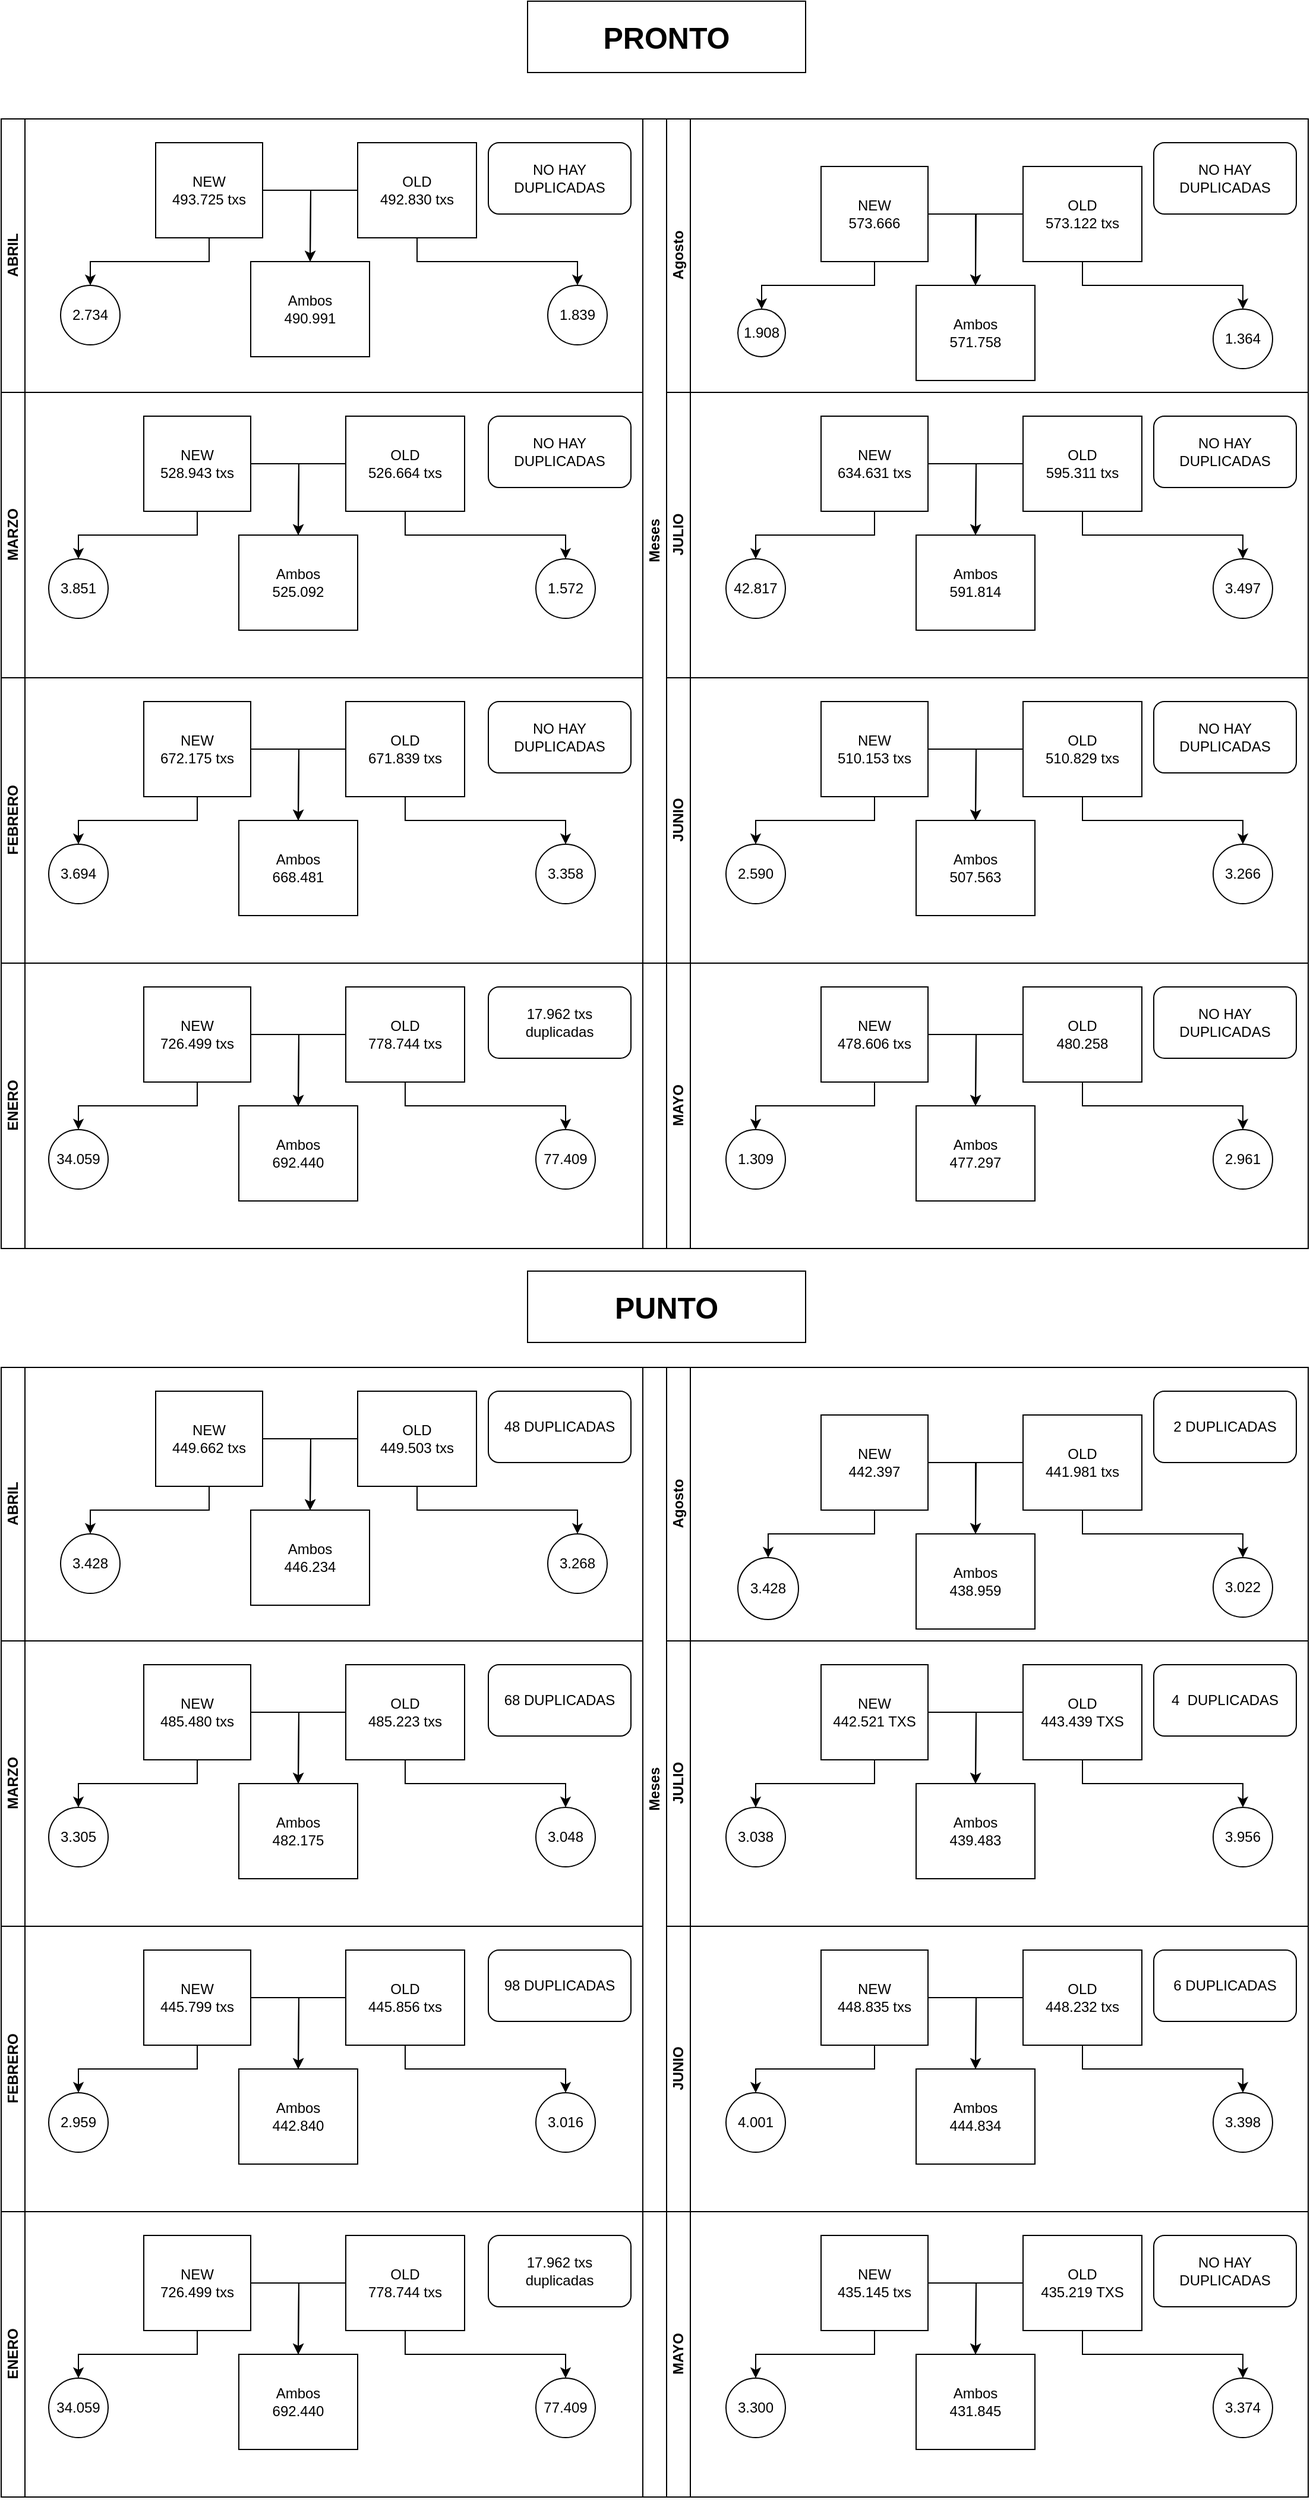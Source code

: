 <mxfile version="21.7.5" type="github">
  <diagram id="prtHgNgQTEPvFCAcTncT" name="Page-1">
    <mxGraphModel dx="1416" dy="818" grid="0" gridSize="10" guides="1" tooltips="1" connect="1" arrows="1" fold="1" page="0" pageScale="1" pageWidth="827" pageHeight="1169" background="#FFFFFF" math="0" shadow="0">
      <root>
        <mxCell id="0" />
        <mxCell id="1" parent="0" />
        <mxCell id="dNxyNK7c78bLwvsdeMH5-19" value="Meses" style="swimlane;html=1;childLayout=stackLayout;resizeParent=1;resizeParentMax=0;horizontal=0;startSize=20;horizontalStack=0;" parent="1" vertex="1">
          <mxGeometry x="120" y="130" width="560" height="710" as="geometry" />
        </mxCell>
        <mxCell id="dNxyNK7c78bLwvsdeMH5-20" value="Agosto" style="swimlane;html=1;startSize=20;horizontal=0;" parent="dNxyNK7c78bLwvsdeMH5-19" vertex="1">
          <mxGeometry x="20" width="540" height="230" as="geometry">
            <mxRectangle x="20" width="430" height="30" as="alternateBounds" />
          </mxGeometry>
        </mxCell>
        <mxCell id="dNxyNK7c78bLwvsdeMH5-23" value="1.908" style="ellipse;whiteSpace=wrap;html=1;" parent="dNxyNK7c78bLwvsdeMH5-20" vertex="1">
          <mxGeometry x="60" y="160" width="40" height="40" as="geometry" />
        </mxCell>
        <mxCell id="cmb3pofcOGrc_Z4E56Mk-3" style="edgeStyle=orthogonalEdgeStyle;rounded=0;orthogonalLoop=1;jettySize=auto;html=1;exitX=0.5;exitY=1;exitDx=0;exitDy=0;entryX=0.5;entryY=0;entryDx=0;entryDy=0;" parent="dNxyNK7c78bLwvsdeMH5-20" source="dNxyNK7c78bLwvsdeMH5-24" target="dNxyNK7c78bLwvsdeMH5-23" edge="1">
          <mxGeometry relative="1" as="geometry" />
        </mxCell>
        <mxCell id="cmb3pofcOGrc_Z4E56Mk-10" style="edgeStyle=orthogonalEdgeStyle;rounded=0;orthogonalLoop=1;jettySize=auto;html=1;exitX=1;exitY=0.5;exitDx=0;exitDy=0;entryX=0.5;entryY=0;entryDx=0;entryDy=0;" parent="dNxyNK7c78bLwvsdeMH5-20" source="dNxyNK7c78bLwvsdeMH5-24" target="cmb3pofcOGrc_Z4E56Mk-6" edge="1">
          <mxGeometry relative="1" as="geometry" />
        </mxCell>
        <mxCell id="dNxyNK7c78bLwvsdeMH5-24" value="NEW&lt;br&gt;573.666" style="rounded=0;whiteSpace=wrap;html=1;fontFamily=Helvetica;fontSize=12;fontColor=#000000;align=center;" parent="dNxyNK7c78bLwvsdeMH5-20" vertex="1">
          <mxGeometry x="130" y="40" width="90" height="80" as="geometry" />
        </mxCell>
        <mxCell id="cmb3pofcOGrc_Z4E56Mk-5" style="edgeStyle=orthogonalEdgeStyle;rounded=0;orthogonalLoop=1;jettySize=auto;html=1;exitX=0.5;exitY=1;exitDx=0;exitDy=0;entryX=0.5;entryY=0;entryDx=0;entryDy=0;" parent="dNxyNK7c78bLwvsdeMH5-20" source="dNxyNK7c78bLwvsdeMH5-30" target="dNxyNK7c78bLwvsdeMH5-32" edge="1">
          <mxGeometry relative="1" as="geometry" />
        </mxCell>
        <mxCell id="cmb3pofcOGrc_Z4E56Mk-11" style="edgeStyle=orthogonalEdgeStyle;rounded=0;orthogonalLoop=1;jettySize=auto;html=1;exitX=0;exitY=0.5;exitDx=0;exitDy=0;" parent="dNxyNK7c78bLwvsdeMH5-20" source="dNxyNK7c78bLwvsdeMH5-30" edge="1">
          <mxGeometry relative="1" as="geometry">
            <mxPoint x="260" y="140" as="targetPoint" />
          </mxGeometry>
        </mxCell>
        <mxCell id="dNxyNK7c78bLwvsdeMH5-30" value="OLD&lt;br&gt;573.122&amp;nbsp;txs" style="rounded=0;whiteSpace=wrap;html=1;fontFamily=Helvetica;fontSize=12;fontColor=#000000;align=center;" parent="dNxyNK7c78bLwvsdeMH5-20" vertex="1">
          <mxGeometry x="300" y="40" width="100" height="80" as="geometry" />
        </mxCell>
        <mxCell id="dNxyNK7c78bLwvsdeMH5-32" value="1.364" style="ellipse;whiteSpace=wrap;html=1;" parent="dNxyNK7c78bLwvsdeMH5-20" vertex="1">
          <mxGeometry x="460" y="160" width="50" height="50" as="geometry" />
        </mxCell>
        <mxCell id="cmb3pofcOGrc_Z4E56Mk-6" value="Ambos&lt;br&gt;571.758" style="rounded=0;whiteSpace=wrap;html=1;fontFamily=Helvetica;fontSize=12;fontColor=#000000;align=center;" parent="dNxyNK7c78bLwvsdeMH5-20" vertex="1">
          <mxGeometry x="210" y="140" width="100" height="80" as="geometry" />
        </mxCell>
        <mxCell id="cmb3pofcOGrc_Z4E56Mk-22" value="NO HAY DUPLICADAS" style="rounded=1;whiteSpace=wrap;html=1;" parent="dNxyNK7c78bLwvsdeMH5-20" vertex="1">
          <mxGeometry x="410" y="20" width="120" height="60" as="geometry" />
        </mxCell>
        <mxCell id="dNxyNK7c78bLwvsdeMH5-21" value="JULIO&lt;br&gt;" style="swimlane;html=1;startSize=20;horizontal=0;" parent="dNxyNK7c78bLwvsdeMH5-19" vertex="1">
          <mxGeometry x="20" y="230" width="540" height="240" as="geometry" />
        </mxCell>
        <mxCell id="cmb3pofcOGrc_Z4E56Mk-13" value="42.817" style="ellipse;whiteSpace=wrap;html=1;" parent="dNxyNK7c78bLwvsdeMH5-21" vertex="1">
          <mxGeometry x="50" y="140" width="50" height="50" as="geometry" />
        </mxCell>
        <mxCell id="cmb3pofcOGrc_Z4E56Mk-14" style="edgeStyle=orthogonalEdgeStyle;rounded=0;orthogonalLoop=1;jettySize=auto;html=1;exitX=0.5;exitY=1;exitDx=0;exitDy=0;entryX=0.5;entryY=0;entryDx=0;entryDy=0;" parent="dNxyNK7c78bLwvsdeMH5-21" source="cmb3pofcOGrc_Z4E56Mk-16" target="cmb3pofcOGrc_Z4E56Mk-13" edge="1">
          <mxGeometry relative="1" as="geometry" />
        </mxCell>
        <mxCell id="cmb3pofcOGrc_Z4E56Mk-15" style="edgeStyle=orthogonalEdgeStyle;rounded=0;orthogonalLoop=1;jettySize=auto;html=1;exitX=1;exitY=0.5;exitDx=0;exitDy=0;entryX=0.5;entryY=0;entryDx=0;entryDy=0;" parent="dNxyNK7c78bLwvsdeMH5-21" source="cmb3pofcOGrc_Z4E56Mk-16" edge="1">
          <mxGeometry relative="1" as="geometry">
            <mxPoint x="260" y="120" as="targetPoint" />
          </mxGeometry>
        </mxCell>
        <mxCell id="cmb3pofcOGrc_Z4E56Mk-16" value="NEW&lt;br&gt;634.631 txs" style="rounded=0;whiteSpace=wrap;html=1;fontFamily=Helvetica;fontSize=12;fontColor=#000000;align=center;" parent="dNxyNK7c78bLwvsdeMH5-21" vertex="1">
          <mxGeometry x="130" y="20" width="90" height="80" as="geometry" />
        </mxCell>
        <mxCell id="cmb3pofcOGrc_Z4E56Mk-18" style="edgeStyle=orthogonalEdgeStyle;rounded=0;orthogonalLoop=1;jettySize=auto;html=1;exitX=0;exitY=0.5;exitDx=0;exitDy=0;" parent="dNxyNK7c78bLwvsdeMH5-21" source="cmb3pofcOGrc_Z4E56Mk-19" edge="1">
          <mxGeometry relative="1" as="geometry">
            <mxPoint x="260" y="120" as="targetPoint" />
          </mxGeometry>
        </mxCell>
        <mxCell id="cmb3pofcOGrc_Z4E56Mk-19" value="OLD&lt;br&gt;595.311 txs" style="rounded=0;whiteSpace=wrap;html=1;fontFamily=Helvetica;fontSize=12;fontColor=#000000;align=center;" parent="dNxyNK7c78bLwvsdeMH5-21" vertex="1">
          <mxGeometry x="300" y="20" width="100" height="80" as="geometry" />
        </mxCell>
        <mxCell id="cmb3pofcOGrc_Z4E56Mk-20" value="3.497" style="ellipse;whiteSpace=wrap;html=1;" parent="dNxyNK7c78bLwvsdeMH5-21" vertex="1">
          <mxGeometry x="460" y="140" width="50" height="50" as="geometry" />
        </mxCell>
        <mxCell id="cmb3pofcOGrc_Z4E56Mk-17" style="edgeStyle=orthogonalEdgeStyle;rounded=0;orthogonalLoop=1;jettySize=auto;html=1;exitX=0.5;exitY=1;exitDx=0;exitDy=0;entryX=0.5;entryY=0;entryDx=0;entryDy=0;" parent="dNxyNK7c78bLwvsdeMH5-21" source="cmb3pofcOGrc_Z4E56Mk-19" target="cmb3pofcOGrc_Z4E56Mk-20" edge="1">
          <mxGeometry relative="1" as="geometry" />
        </mxCell>
        <mxCell id="cmb3pofcOGrc_Z4E56Mk-23" value="NO HAY DUPLICADAS" style="rounded=1;whiteSpace=wrap;html=1;" parent="dNxyNK7c78bLwvsdeMH5-21" vertex="1">
          <mxGeometry x="410" y="20" width="120" height="60" as="geometry" />
        </mxCell>
        <mxCell id="cmb3pofcOGrc_Z4E56Mk-24" value="Ambos&lt;br&gt;591.814" style="rounded=0;whiteSpace=wrap;html=1;fontFamily=Helvetica;fontSize=12;fontColor=#000000;align=center;" parent="dNxyNK7c78bLwvsdeMH5-21" vertex="1">
          <mxGeometry x="210" y="120" width="100" height="80" as="geometry" />
        </mxCell>
        <mxCell id="dNxyNK7c78bLwvsdeMH5-22" value="JUNIO" style="swimlane;html=1;startSize=20;horizontal=0;" parent="dNxyNK7c78bLwvsdeMH5-19" vertex="1">
          <mxGeometry x="20" y="470" width="540" height="240" as="geometry" />
        </mxCell>
        <mxCell id="cmb3pofcOGrc_Z4E56Mk-25" value="2.590" style="ellipse;whiteSpace=wrap;html=1;" parent="dNxyNK7c78bLwvsdeMH5-22" vertex="1">
          <mxGeometry x="50" y="140" width="50" height="50" as="geometry" />
        </mxCell>
        <mxCell id="cmb3pofcOGrc_Z4E56Mk-26" style="edgeStyle=orthogonalEdgeStyle;rounded=0;orthogonalLoop=1;jettySize=auto;html=1;exitX=0.5;exitY=1;exitDx=0;exitDy=0;entryX=0.5;entryY=0;entryDx=0;entryDy=0;" parent="dNxyNK7c78bLwvsdeMH5-22" source="cmb3pofcOGrc_Z4E56Mk-28" target="cmb3pofcOGrc_Z4E56Mk-25" edge="1">
          <mxGeometry relative="1" as="geometry" />
        </mxCell>
        <mxCell id="cmb3pofcOGrc_Z4E56Mk-27" style="edgeStyle=orthogonalEdgeStyle;rounded=0;orthogonalLoop=1;jettySize=auto;html=1;exitX=1;exitY=0.5;exitDx=0;exitDy=0;entryX=0.5;entryY=0;entryDx=0;entryDy=0;" parent="dNxyNK7c78bLwvsdeMH5-22" source="cmb3pofcOGrc_Z4E56Mk-28" edge="1">
          <mxGeometry relative="1" as="geometry">
            <mxPoint x="260" y="120" as="targetPoint" />
          </mxGeometry>
        </mxCell>
        <mxCell id="cmb3pofcOGrc_Z4E56Mk-28" value="NEW&lt;br&gt;510.153 txs" style="rounded=0;whiteSpace=wrap;html=1;fontFamily=Helvetica;fontSize=12;fontColor=#000000;align=center;" parent="dNxyNK7c78bLwvsdeMH5-22" vertex="1">
          <mxGeometry x="130" y="20" width="90" height="80" as="geometry" />
        </mxCell>
        <mxCell id="cmb3pofcOGrc_Z4E56Mk-29" style="edgeStyle=orthogonalEdgeStyle;rounded=0;orthogonalLoop=1;jettySize=auto;html=1;exitX=0;exitY=0.5;exitDx=0;exitDy=0;" parent="dNxyNK7c78bLwvsdeMH5-22" source="cmb3pofcOGrc_Z4E56Mk-30" edge="1">
          <mxGeometry relative="1" as="geometry">
            <mxPoint x="260" y="120" as="targetPoint" />
          </mxGeometry>
        </mxCell>
        <mxCell id="cmb3pofcOGrc_Z4E56Mk-30" value="OLD&lt;br&gt;510.829 txs" style="rounded=0;whiteSpace=wrap;html=1;fontFamily=Helvetica;fontSize=12;fontColor=#000000;align=center;" parent="dNxyNK7c78bLwvsdeMH5-22" vertex="1">
          <mxGeometry x="300" y="20" width="100" height="80" as="geometry" />
        </mxCell>
        <mxCell id="cmb3pofcOGrc_Z4E56Mk-31" value="3.266" style="ellipse;whiteSpace=wrap;html=1;" parent="dNxyNK7c78bLwvsdeMH5-22" vertex="1">
          <mxGeometry x="460" y="140" width="50" height="50" as="geometry" />
        </mxCell>
        <mxCell id="cmb3pofcOGrc_Z4E56Mk-32" style="edgeStyle=orthogonalEdgeStyle;rounded=0;orthogonalLoop=1;jettySize=auto;html=1;exitX=0.5;exitY=1;exitDx=0;exitDy=0;entryX=0.5;entryY=0;entryDx=0;entryDy=0;" parent="dNxyNK7c78bLwvsdeMH5-22" source="cmb3pofcOGrc_Z4E56Mk-30" target="cmb3pofcOGrc_Z4E56Mk-31" edge="1">
          <mxGeometry relative="1" as="geometry" />
        </mxCell>
        <mxCell id="cmb3pofcOGrc_Z4E56Mk-33" value="NO HAY DUPLICADAS" style="rounded=1;whiteSpace=wrap;html=1;" parent="dNxyNK7c78bLwvsdeMH5-22" vertex="1">
          <mxGeometry x="410" y="20" width="120" height="60" as="geometry" />
        </mxCell>
        <mxCell id="cmb3pofcOGrc_Z4E56Mk-34" value="Ambos&lt;br&gt;507.563" style="rounded=0;whiteSpace=wrap;html=1;fontFamily=Helvetica;fontSize=12;fontColor=#000000;align=center;" parent="dNxyNK7c78bLwvsdeMH5-22" vertex="1">
          <mxGeometry x="210" y="120" width="100" height="80" as="geometry" />
        </mxCell>
        <mxCell id="cmb3pofcOGrc_Z4E56Mk-35" value="MAYO" style="swimlane;html=1;startSize=20;horizontal=0;" parent="1" vertex="1">
          <mxGeometry x="140" y="840" width="540" height="240" as="geometry" />
        </mxCell>
        <mxCell id="cmb3pofcOGrc_Z4E56Mk-36" value="1.309" style="ellipse;whiteSpace=wrap;html=1;" parent="cmb3pofcOGrc_Z4E56Mk-35" vertex="1">
          <mxGeometry x="50" y="140" width="50" height="50" as="geometry" />
        </mxCell>
        <mxCell id="cmb3pofcOGrc_Z4E56Mk-37" style="edgeStyle=orthogonalEdgeStyle;rounded=0;orthogonalLoop=1;jettySize=auto;html=1;exitX=0.5;exitY=1;exitDx=0;exitDy=0;entryX=0.5;entryY=0;entryDx=0;entryDy=0;" parent="cmb3pofcOGrc_Z4E56Mk-35" source="cmb3pofcOGrc_Z4E56Mk-39" target="cmb3pofcOGrc_Z4E56Mk-36" edge="1">
          <mxGeometry relative="1" as="geometry" />
        </mxCell>
        <mxCell id="cmb3pofcOGrc_Z4E56Mk-38" style="edgeStyle=orthogonalEdgeStyle;rounded=0;orthogonalLoop=1;jettySize=auto;html=1;exitX=1;exitY=0.5;exitDx=0;exitDy=0;entryX=0.5;entryY=0;entryDx=0;entryDy=0;" parent="cmb3pofcOGrc_Z4E56Mk-35" source="cmb3pofcOGrc_Z4E56Mk-39" edge="1">
          <mxGeometry relative="1" as="geometry">
            <mxPoint x="260" y="120" as="targetPoint" />
          </mxGeometry>
        </mxCell>
        <mxCell id="cmb3pofcOGrc_Z4E56Mk-39" value="NEW&lt;br&gt;478.606 txs" style="rounded=0;whiteSpace=wrap;html=1;fontFamily=Helvetica;fontSize=12;fontColor=#000000;align=center;" parent="cmb3pofcOGrc_Z4E56Mk-35" vertex="1">
          <mxGeometry x="130" y="20" width="90" height="80" as="geometry" />
        </mxCell>
        <mxCell id="cmb3pofcOGrc_Z4E56Mk-40" style="edgeStyle=orthogonalEdgeStyle;rounded=0;orthogonalLoop=1;jettySize=auto;html=1;exitX=0;exitY=0.5;exitDx=0;exitDy=0;" parent="cmb3pofcOGrc_Z4E56Mk-35" source="cmb3pofcOGrc_Z4E56Mk-41" edge="1">
          <mxGeometry relative="1" as="geometry">
            <mxPoint x="260" y="120" as="targetPoint" />
          </mxGeometry>
        </mxCell>
        <mxCell id="cmb3pofcOGrc_Z4E56Mk-41" value="OLD&lt;br&gt;480.258" style="rounded=0;whiteSpace=wrap;html=1;fontFamily=Helvetica;fontSize=12;fontColor=#000000;align=center;" parent="cmb3pofcOGrc_Z4E56Mk-35" vertex="1">
          <mxGeometry x="300" y="20" width="100" height="80" as="geometry" />
        </mxCell>
        <mxCell id="cmb3pofcOGrc_Z4E56Mk-42" value="2.961" style="ellipse;whiteSpace=wrap;html=1;" parent="cmb3pofcOGrc_Z4E56Mk-35" vertex="1">
          <mxGeometry x="460" y="140" width="50" height="50" as="geometry" />
        </mxCell>
        <mxCell id="cmb3pofcOGrc_Z4E56Mk-43" style="edgeStyle=orthogonalEdgeStyle;rounded=0;orthogonalLoop=1;jettySize=auto;html=1;exitX=0.5;exitY=1;exitDx=0;exitDy=0;entryX=0.5;entryY=0;entryDx=0;entryDy=0;" parent="cmb3pofcOGrc_Z4E56Mk-35" source="cmb3pofcOGrc_Z4E56Mk-41" target="cmb3pofcOGrc_Z4E56Mk-42" edge="1">
          <mxGeometry relative="1" as="geometry" />
        </mxCell>
        <mxCell id="cmb3pofcOGrc_Z4E56Mk-44" value="NO HAY DUPLICADAS" style="rounded=1;whiteSpace=wrap;html=1;" parent="cmb3pofcOGrc_Z4E56Mk-35" vertex="1">
          <mxGeometry x="410" y="20" width="120" height="60" as="geometry" />
        </mxCell>
        <mxCell id="cmb3pofcOGrc_Z4E56Mk-45" value="Ambos&lt;br&gt;477.297" style="rounded=0;whiteSpace=wrap;html=1;fontFamily=Helvetica;fontSize=12;fontColor=#000000;align=center;" parent="cmb3pofcOGrc_Z4E56Mk-35" vertex="1">
          <mxGeometry x="210" y="120" width="100" height="80" as="geometry" />
        </mxCell>
        <mxCell id="cmb3pofcOGrc_Z4E56Mk-46" value="ABRIL" style="swimlane;html=1;startSize=20;horizontal=0;" parent="1" vertex="1">
          <mxGeometry x="-420" y="130" width="540" height="230" as="geometry" />
        </mxCell>
        <mxCell id="cmb3pofcOGrc_Z4E56Mk-47" value="2.734" style="ellipse;whiteSpace=wrap;html=1;" parent="cmb3pofcOGrc_Z4E56Mk-46" vertex="1">
          <mxGeometry x="50" y="140" width="50" height="50" as="geometry" />
        </mxCell>
        <mxCell id="cmb3pofcOGrc_Z4E56Mk-48" style="edgeStyle=orthogonalEdgeStyle;rounded=0;orthogonalLoop=1;jettySize=auto;html=1;exitX=0.5;exitY=1;exitDx=0;exitDy=0;entryX=0.5;entryY=0;entryDx=0;entryDy=0;" parent="cmb3pofcOGrc_Z4E56Mk-46" source="cmb3pofcOGrc_Z4E56Mk-50" target="cmb3pofcOGrc_Z4E56Mk-47" edge="1">
          <mxGeometry relative="1" as="geometry" />
        </mxCell>
        <mxCell id="cmb3pofcOGrc_Z4E56Mk-49" style="edgeStyle=orthogonalEdgeStyle;rounded=0;orthogonalLoop=1;jettySize=auto;html=1;exitX=1;exitY=0.5;exitDx=0;exitDy=0;entryX=0.5;entryY=0;entryDx=0;entryDy=0;" parent="cmb3pofcOGrc_Z4E56Mk-46" source="cmb3pofcOGrc_Z4E56Mk-50" edge="1">
          <mxGeometry relative="1" as="geometry">
            <mxPoint x="260" y="120" as="targetPoint" />
          </mxGeometry>
        </mxCell>
        <mxCell id="cmb3pofcOGrc_Z4E56Mk-50" value="NEW&lt;br&gt;493.725 txs" style="rounded=0;whiteSpace=wrap;html=1;fontFamily=Helvetica;fontSize=12;fontColor=#000000;align=center;" parent="cmb3pofcOGrc_Z4E56Mk-46" vertex="1">
          <mxGeometry x="130" y="20" width="90" height="80" as="geometry" />
        </mxCell>
        <mxCell id="cmb3pofcOGrc_Z4E56Mk-51" style="edgeStyle=orthogonalEdgeStyle;rounded=0;orthogonalLoop=1;jettySize=auto;html=1;exitX=0;exitY=0.5;exitDx=0;exitDy=0;" parent="cmb3pofcOGrc_Z4E56Mk-46" source="cmb3pofcOGrc_Z4E56Mk-52" edge="1">
          <mxGeometry relative="1" as="geometry">
            <mxPoint x="260" y="120" as="targetPoint" />
          </mxGeometry>
        </mxCell>
        <mxCell id="cmb3pofcOGrc_Z4E56Mk-52" value="OLD&lt;br&gt;492.830 txs" style="rounded=0;whiteSpace=wrap;html=1;fontFamily=Helvetica;fontSize=12;fontColor=#000000;align=center;" parent="cmb3pofcOGrc_Z4E56Mk-46" vertex="1">
          <mxGeometry x="300" y="20" width="100" height="80" as="geometry" />
        </mxCell>
        <mxCell id="cmb3pofcOGrc_Z4E56Mk-53" value="1.839" style="ellipse;whiteSpace=wrap;html=1;" parent="cmb3pofcOGrc_Z4E56Mk-46" vertex="1">
          <mxGeometry x="460" y="140" width="50" height="50" as="geometry" />
        </mxCell>
        <mxCell id="cmb3pofcOGrc_Z4E56Mk-54" style="edgeStyle=orthogonalEdgeStyle;rounded=0;orthogonalLoop=1;jettySize=auto;html=1;exitX=0.5;exitY=1;exitDx=0;exitDy=0;entryX=0.5;entryY=0;entryDx=0;entryDy=0;" parent="cmb3pofcOGrc_Z4E56Mk-46" source="cmb3pofcOGrc_Z4E56Mk-52" target="cmb3pofcOGrc_Z4E56Mk-53" edge="1">
          <mxGeometry relative="1" as="geometry" />
        </mxCell>
        <mxCell id="cmb3pofcOGrc_Z4E56Mk-55" value="NO HAY DUPLICADAS" style="rounded=1;whiteSpace=wrap;html=1;" parent="cmb3pofcOGrc_Z4E56Mk-46" vertex="1">
          <mxGeometry x="410" y="20" width="120" height="60" as="geometry" />
        </mxCell>
        <mxCell id="cmb3pofcOGrc_Z4E56Mk-56" value="Ambos&lt;br&gt;490.991" style="rounded=0;whiteSpace=wrap;html=1;fontFamily=Helvetica;fontSize=12;fontColor=#000000;align=center;" parent="cmb3pofcOGrc_Z4E56Mk-46" vertex="1">
          <mxGeometry x="210" y="120" width="100" height="80" as="geometry" />
        </mxCell>
        <mxCell id="cmb3pofcOGrc_Z4E56Mk-57" value="MARZO" style="swimlane;html=1;startSize=20;horizontal=0;" parent="1" vertex="1">
          <mxGeometry x="-420" y="360" width="540" height="240" as="geometry">
            <mxRectangle x="-420" y="120" width="40" height="70" as="alternateBounds" />
          </mxGeometry>
        </mxCell>
        <mxCell id="cmb3pofcOGrc_Z4E56Mk-58" value="3.851" style="ellipse;whiteSpace=wrap;html=1;" parent="cmb3pofcOGrc_Z4E56Mk-57" vertex="1">
          <mxGeometry x="40" y="140" width="50" height="50" as="geometry" />
        </mxCell>
        <mxCell id="cmb3pofcOGrc_Z4E56Mk-59" style="edgeStyle=orthogonalEdgeStyle;rounded=0;orthogonalLoop=1;jettySize=auto;html=1;exitX=0.5;exitY=1;exitDx=0;exitDy=0;entryX=0.5;entryY=0;entryDx=0;entryDy=0;" parent="cmb3pofcOGrc_Z4E56Mk-57" source="cmb3pofcOGrc_Z4E56Mk-61" target="cmb3pofcOGrc_Z4E56Mk-58" edge="1">
          <mxGeometry relative="1" as="geometry" />
        </mxCell>
        <mxCell id="cmb3pofcOGrc_Z4E56Mk-60" style="edgeStyle=orthogonalEdgeStyle;rounded=0;orthogonalLoop=1;jettySize=auto;html=1;exitX=1;exitY=0.5;exitDx=0;exitDy=0;entryX=0.5;entryY=0;entryDx=0;entryDy=0;" parent="cmb3pofcOGrc_Z4E56Mk-57" source="cmb3pofcOGrc_Z4E56Mk-61" edge="1">
          <mxGeometry relative="1" as="geometry">
            <mxPoint x="250" y="120" as="targetPoint" />
          </mxGeometry>
        </mxCell>
        <mxCell id="cmb3pofcOGrc_Z4E56Mk-61" value="NEW&lt;br&gt;528.943 txs" style="rounded=0;whiteSpace=wrap;html=1;fontFamily=Helvetica;fontSize=12;fontColor=#000000;align=center;" parent="cmb3pofcOGrc_Z4E56Mk-57" vertex="1">
          <mxGeometry x="120" y="20" width="90" height="80" as="geometry" />
        </mxCell>
        <mxCell id="cmb3pofcOGrc_Z4E56Mk-62" style="edgeStyle=orthogonalEdgeStyle;rounded=0;orthogonalLoop=1;jettySize=auto;html=1;exitX=0;exitY=0.5;exitDx=0;exitDy=0;" parent="cmb3pofcOGrc_Z4E56Mk-57" source="cmb3pofcOGrc_Z4E56Mk-63" edge="1">
          <mxGeometry relative="1" as="geometry">
            <mxPoint x="250" y="120" as="targetPoint" />
          </mxGeometry>
        </mxCell>
        <mxCell id="cmb3pofcOGrc_Z4E56Mk-63" value="OLD&lt;br&gt;526.664 txs" style="rounded=0;whiteSpace=wrap;html=1;fontFamily=Helvetica;fontSize=12;fontColor=#000000;align=center;" parent="cmb3pofcOGrc_Z4E56Mk-57" vertex="1">
          <mxGeometry x="290" y="20" width="100" height="80" as="geometry" />
        </mxCell>
        <mxCell id="cmb3pofcOGrc_Z4E56Mk-64" value="1.572" style="ellipse;whiteSpace=wrap;html=1;" parent="cmb3pofcOGrc_Z4E56Mk-57" vertex="1">
          <mxGeometry x="450" y="140" width="50" height="50" as="geometry" />
        </mxCell>
        <mxCell id="cmb3pofcOGrc_Z4E56Mk-65" style="edgeStyle=orthogonalEdgeStyle;rounded=0;orthogonalLoop=1;jettySize=auto;html=1;exitX=0.5;exitY=1;exitDx=0;exitDy=0;entryX=0.5;entryY=0;entryDx=0;entryDy=0;" parent="cmb3pofcOGrc_Z4E56Mk-57" source="cmb3pofcOGrc_Z4E56Mk-63" target="cmb3pofcOGrc_Z4E56Mk-64" edge="1">
          <mxGeometry relative="1" as="geometry" />
        </mxCell>
        <mxCell id="cmb3pofcOGrc_Z4E56Mk-66" value="NO HAY DUPLICADAS" style="rounded=1;whiteSpace=wrap;html=1;" parent="cmb3pofcOGrc_Z4E56Mk-57" vertex="1">
          <mxGeometry x="410" y="20" width="120" height="60" as="geometry" />
        </mxCell>
        <mxCell id="cmb3pofcOGrc_Z4E56Mk-67" value="Ambos&lt;br&gt;525.092" style="rounded=0;whiteSpace=wrap;html=1;fontFamily=Helvetica;fontSize=12;fontColor=#000000;align=center;" parent="cmb3pofcOGrc_Z4E56Mk-57" vertex="1">
          <mxGeometry x="200" y="120" width="100" height="80" as="geometry" />
        </mxCell>
        <mxCell id="cmb3pofcOGrc_Z4E56Mk-68" value="FEBRERO" style="swimlane;html=1;startSize=20;horizontal=0;" parent="1" vertex="1">
          <mxGeometry x="-420" y="600" width="540" height="240" as="geometry">
            <mxRectangle x="-420" y="120" width="40" height="70" as="alternateBounds" />
          </mxGeometry>
        </mxCell>
        <mxCell id="cmb3pofcOGrc_Z4E56Mk-69" value="3.694" style="ellipse;whiteSpace=wrap;html=1;" parent="cmb3pofcOGrc_Z4E56Mk-68" vertex="1">
          <mxGeometry x="40" y="140" width="50" height="50" as="geometry" />
        </mxCell>
        <mxCell id="cmb3pofcOGrc_Z4E56Mk-70" style="edgeStyle=orthogonalEdgeStyle;rounded=0;orthogonalLoop=1;jettySize=auto;html=1;exitX=0.5;exitY=1;exitDx=0;exitDy=0;entryX=0.5;entryY=0;entryDx=0;entryDy=0;" parent="cmb3pofcOGrc_Z4E56Mk-68" source="cmb3pofcOGrc_Z4E56Mk-72" target="cmb3pofcOGrc_Z4E56Mk-69" edge="1">
          <mxGeometry relative="1" as="geometry" />
        </mxCell>
        <mxCell id="cmb3pofcOGrc_Z4E56Mk-71" style="edgeStyle=orthogonalEdgeStyle;rounded=0;orthogonalLoop=1;jettySize=auto;html=1;exitX=1;exitY=0.5;exitDx=0;exitDy=0;entryX=0.5;entryY=0;entryDx=0;entryDy=0;" parent="cmb3pofcOGrc_Z4E56Mk-68" source="cmb3pofcOGrc_Z4E56Mk-72" edge="1">
          <mxGeometry relative="1" as="geometry">
            <mxPoint x="250" y="120" as="targetPoint" />
          </mxGeometry>
        </mxCell>
        <mxCell id="cmb3pofcOGrc_Z4E56Mk-72" value="NEW&lt;br&gt;672.175 txs" style="rounded=0;whiteSpace=wrap;html=1;fontFamily=Helvetica;fontSize=12;fontColor=#000000;align=center;" parent="cmb3pofcOGrc_Z4E56Mk-68" vertex="1">
          <mxGeometry x="120" y="20" width="90" height="80" as="geometry" />
        </mxCell>
        <mxCell id="cmb3pofcOGrc_Z4E56Mk-73" style="edgeStyle=orthogonalEdgeStyle;rounded=0;orthogonalLoop=1;jettySize=auto;html=1;exitX=0;exitY=0.5;exitDx=0;exitDy=0;" parent="cmb3pofcOGrc_Z4E56Mk-68" source="cmb3pofcOGrc_Z4E56Mk-74" edge="1">
          <mxGeometry relative="1" as="geometry">
            <mxPoint x="250" y="120" as="targetPoint" />
          </mxGeometry>
        </mxCell>
        <mxCell id="cmb3pofcOGrc_Z4E56Mk-74" value="OLD&lt;br&gt;671.839&amp;nbsp;txs" style="rounded=0;whiteSpace=wrap;html=1;fontFamily=Helvetica;fontSize=12;fontColor=#000000;align=center;" parent="cmb3pofcOGrc_Z4E56Mk-68" vertex="1">
          <mxGeometry x="290" y="20" width="100" height="80" as="geometry" />
        </mxCell>
        <mxCell id="cmb3pofcOGrc_Z4E56Mk-75" value="3.358" style="ellipse;whiteSpace=wrap;html=1;" parent="cmb3pofcOGrc_Z4E56Mk-68" vertex="1">
          <mxGeometry x="450" y="140" width="50" height="50" as="geometry" />
        </mxCell>
        <mxCell id="cmb3pofcOGrc_Z4E56Mk-76" style="edgeStyle=orthogonalEdgeStyle;rounded=0;orthogonalLoop=1;jettySize=auto;html=1;exitX=0.5;exitY=1;exitDx=0;exitDy=0;entryX=0.5;entryY=0;entryDx=0;entryDy=0;" parent="cmb3pofcOGrc_Z4E56Mk-68" source="cmb3pofcOGrc_Z4E56Mk-74" target="cmb3pofcOGrc_Z4E56Mk-75" edge="1">
          <mxGeometry relative="1" as="geometry" />
        </mxCell>
        <mxCell id="cmb3pofcOGrc_Z4E56Mk-77" value="NO HAY DUPLICADAS" style="rounded=1;whiteSpace=wrap;html=1;" parent="cmb3pofcOGrc_Z4E56Mk-68" vertex="1">
          <mxGeometry x="410" y="20" width="120" height="60" as="geometry" />
        </mxCell>
        <mxCell id="cmb3pofcOGrc_Z4E56Mk-78" value="Ambos&lt;br&gt;668.481" style="rounded=0;whiteSpace=wrap;html=1;fontFamily=Helvetica;fontSize=12;fontColor=#000000;align=center;" parent="cmb3pofcOGrc_Z4E56Mk-68" vertex="1">
          <mxGeometry x="200" y="120" width="100" height="80" as="geometry" />
        </mxCell>
        <mxCell id="cmb3pofcOGrc_Z4E56Mk-79" value="ENERO" style="swimlane;html=1;startSize=20;horizontal=0;" parent="1" vertex="1">
          <mxGeometry x="-420" y="840" width="540" height="240" as="geometry">
            <mxRectangle x="-420" y="120" width="40" height="70" as="alternateBounds" />
          </mxGeometry>
        </mxCell>
        <mxCell id="cmb3pofcOGrc_Z4E56Mk-80" value="34.059" style="ellipse;whiteSpace=wrap;html=1;" parent="cmb3pofcOGrc_Z4E56Mk-79" vertex="1">
          <mxGeometry x="40" y="140" width="50" height="50" as="geometry" />
        </mxCell>
        <mxCell id="cmb3pofcOGrc_Z4E56Mk-81" style="edgeStyle=orthogonalEdgeStyle;rounded=0;orthogonalLoop=1;jettySize=auto;html=1;exitX=0.5;exitY=1;exitDx=0;exitDy=0;entryX=0.5;entryY=0;entryDx=0;entryDy=0;" parent="cmb3pofcOGrc_Z4E56Mk-79" source="cmb3pofcOGrc_Z4E56Mk-83" target="cmb3pofcOGrc_Z4E56Mk-80" edge="1">
          <mxGeometry relative="1" as="geometry" />
        </mxCell>
        <mxCell id="cmb3pofcOGrc_Z4E56Mk-82" style="edgeStyle=orthogonalEdgeStyle;rounded=0;orthogonalLoop=1;jettySize=auto;html=1;exitX=1;exitY=0.5;exitDx=0;exitDy=0;entryX=0.5;entryY=0;entryDx=0;entryDy=0;" parent="cmb3pofcOGrc_Z4E56Mk-79" source="cmb3pofcOGrc_Z4E56Mk-83" edge="1">
          <mxGeometry relative="1" as="geometry">
            <mxPoint x="250" y="120" as="targetPoint" />
          </mxGeometry>
        </mxCell>
        <mxCell id="cmb3pofcOGrc_Z4E56Mk-83" value="NEW&lt;br&gt;726.499 txs" style="rounded=0;whiteSpace=wrap;html=1;fontFamily=Helvetica;fontSize=12;fontColor=#000000;align=center;" parent="cmb3pofcOGrc_Z4E56Mk-79" vertex="1">
          <mxGeometry x="120" y="20" width="90" height="80" as="geometry" />
        </mxCell>
        <mxCell id="cmb3pofcOGrc_Z4E56Mk-84" style="edgeStyle=orthogonalEdgeStyle;rounded=0;orthogonalLoop=1;jettySize=auto;html=1;exitX=0;exitY=0.5;exitDx=0;exitDy=0;" parent="cmb3pofcOGrc_Z4E56Mk-79" source="cmb3pofcOGrc_Z4E56Mk-85" edge="1">
          <mxGeometry relative="1" as="geometry">
            <mxPoint x="250" y="120" as="targetPoint" />
          </mxGeometry>
        </mxCell>
        <mxCell id="cmb3pofcOGrc_Z4E56Mk-85" value="OLD&lt;br&gt;778.744&amp;nbsp;txs" style="rounded=0;whiteSpace=wrap;html=1;fontFamily=Helvetica;fontSize=12;fontColor=#000000;align=center;" parent="cmb3pofcOGrc_Z4E56Mk-79" vertex="1">
          <mxGeometry x="290" y="20" width="100" height="80" as="geometry" />
        </mxCell>
        <mxCell id="cmb3pofcOGrc_Z4E56Mk-86" value="77.409" style="ellipse;whiteSpace=wrap;html=1;" parent="cmb3pofcOGrc_Z4E56Mk-79" vertex="1">
          <mxGeometry x="450" y="140" width="50" height="50" as="geometry" />
        </mxCell>
        <mxCell id="cmb3pofcOGrc_Z4E56Mk-87" style="edgeStyle=orthogonalEdgeStyle;rounded=0;orthogonalLoop=1;jettySize=auto;html=1;exitX=0.5;exitY=1;exitDx=0;exitDy=0;entryX=0.5;entryY=0;entryDx=0;entryDy=0;" parent="cmb3pofcOGrc_Z4E56Mk-79" source="cmb3pofcOGrc_Z4E56Mk-85" target="cmb3pofcOGrc_Z4E56Mk-86" edge="1">
          <mxGeometry relative="1" as="geometry" />
        </mxCell>
        <mxCell id="cmb3pofcOGrc_Z4E56Mk-88" value="17.962 txs &lt;br&gt;duplicadas" style="rounded=1;whiteSpace=wrap;html=1;" parent="cmb3pofcOGrc_Z4E56Mk-79" vertex="1">
          <mxGeometry x="410" y="20" width="120" height="60" as="geometry" />
        </mxCell>
        <mxCell id="cmb3pofcOGrc_Z4E56Mk-89" value="Ambos&lt;br&gt;692.440" style="rounded=0;whiteSpace=wrap;html=1;fontFamily=Helvetica;fontSize=12;fontColor=#000000;align=center;" parent="cmb3pofcOGrc_Z4E56Mk-79" vertex="1">
          <mxGeometry x="200" y="120" width="100" height="80" as="geometry" />
        </mxCell>
        <mxCell id="cmb3pofcOGrc_Z4E56Mk-92" value="" style="endArrow=none;html=1;rounded=0;exitX=0;exitY=1;exitDx=0;exitDy=0;entryX=1;entryY=1;entryDx=0;entryDy=0;" parent="1" source="cmb3pofcOGrc_Z4E56Mk-35" target="cmb3pofcOGrc_Z4E56Mk-79" edge="1">
          <mxGeometry width="50" height="50" relative="1" as="geometry">
            <mxPoint x="-10" y="920" as="sourcePoint" />
            <mxPoint x="40" y="870" as="targetPoint" />
          </mxGeometry>
        </mxCell>
        <mxCell id="O0cyfB0DOrAMoWL5NbIC-543" value="Meses" style="swimlane;html=1;childLayout=stackLayout;resizeParent=1;resizeParentMax=0;horizontal=0;startSize=20;horizontalStack=0;" vertex="1" parent="1">
          <mxGeometry x="120" y="1180" width="560" height="710" as="geometry" />
        </mxCell>
        <mxCell id="O0cyfB0DOrAMoWL5NbIC-544" value="Agosto" style="swimlane;html=1;startSize=20;horizontal=0;" vertex="1" parent="O0cyfB0DOrAMoWL5NbIC-543">
          <mxGeometry x="20" width="540" height="230" as="geometry">
            <mxRectangle x="20" width="430" height="30" as="alternateBounds" />
          </mxGeometry>
        </mxCell>
        <mxCell id="O0cyfB0DOrAMoWL5NbIC-545" value="3.428" style="ellipse;whiteSpace=wrap;html=1;" vertex="1" parent="O0cyfB0DOrAMoWL5NbIC-544">
          <mxGeometry x="60" y="160" width="51" height="52" as="geometry" />
        </mxCell>
        <mxCell id="O0cyfB0DOrAMoWL5NbIC-546" style="edgeStyle=orthogonalEdgeStyle;rounded=0;orthogonalLoop=1;jettySize=auto;html=1;exitX=0.5;exitY=1;exitDx=0;exitDy=0;entryX=0.5;entryY=0;entryDx=0;entryDy=0;" edge="1" parent="O0cyfB0DOrAMoWL5NbIC-544" source="O0cyfB0DOrAMoWL5NbIC-548" target="O0cyfB0DOrAMoWL5NbIC-545">
          <mxGeometry relative="1" as="geometry" />
        </mxCell>
        <mxCell id="O0cyfB0DOrAMoWL5NbIC-547" style="edgeStyle=orthogonalEdgeStyle;rounded=0;orthogonalLoop=1;jettySize=auto;html=1;exitX=1;exitY=0.5;exitDx=0;exitDy=0;entryX=0.5;entryY=0;entryDx=0;entryDy=0;" edge="1" parent="O0cyfB0DOrAMoWL5NbIC-544" source="O0cyfB0DOrAMoWL5NbIC-548" target="O0cyfB0DOrAMoWL5NbIC-553">
          <mxGeometry relative="1" as="geometry" />
        </mxCell>
        <mxCell id="O0cyfB0DOrAMoWL5NbIC-548" value="NEW&lt;br&gt;442.397" style="rounded=0;whiteSpace=wrap;html=1;fontFamily=Helvetica;fontSize=12;fontColor=#000000;align=center;" vertex="1" parent="O0cyfB0DOrAMoWL5NbIC-544">
          <mxGeometry x="130" y="40" width="90" height="80" as="geometry" />
        </mxCell>
        <mxCell id="O0cyfB0DOrAMoWL5NbIC-549" style="edgeStyle=orthogonalEdgeStyle;rounded=0;orthogonalLoop=1;jettySize=auto;html=1;exitX=0.5;exitY=1;exitDx=0;exitDy=0;entryX=0.5;entryY=0;entryDx=0;entryDy=0;" edge="1" parent="O0cyfB0DOrAMoWL5NbIC-544" source="O0cyfB0DOrAMoWL5NbIC-551" target="O0cyfB0DOrAMoWL5NbIC-552">
          <mxGeometry relative="1" as="geometry" />
        </mxCell>
        <mxCell id="O0cyfB0DOrAMoWL5NbIC-550" style="edgeStyle=orthogonalEdgeStyle;rounded=0;orthogonalLoop=1;jettySize=auto;html=1;exitX=0;exitY=0.5;exitDx=0;exitDy=0;" edge="1" parent="O0cyfB0DOrAMoWL5NbIC-544" source="O0cyfB0DOrAMoWL5NbIC-551">
          <mxGeometry relative="1" as="geometry">
            <mxPoint x="260" y="140" as="targetPoint" />
          </mxGeometry>
        </mxCell>
        <mxCell id="O0cyfB0DOrAMoWL5NbIC-551" value="OLD&lt;br&gt;441.981 txs" style="rounded=0;whiteSpace=wrap;html=1;fontFamily=Helvetica;fontSize=12;fontColor=#000000;align=center;" vertex="1" parent="O0cyfB0DOrAMoWL5NbIC-544">
          <mxGeometry x="300" y="40" width="100" height="80" as="geometry" />
        </mxCell>
        <mxCell id="O0cyfB0DOrAMoWL5NbIC-552" value="3.022" style="ellipse;whiteSpace=wrap;html=1;" vertex="1" parent="O0cyfB0DOrAMoWL5NbIC-544">
          <mxGeometry x="460" y="160" width="50" height="50" as="geometry" />
        </mxCell>
        <mxCell id="O0cyfB0DOrAMoWL5NbIC-553" value="Ambos&lt;br&gt;438.959" style="rounded=0;whiteSpace=wrap;html=1;fontFamily=Helvetica;fontSize=12;fontColor=#000000;align=center;" vertex="1" parent="O0cyfB0DOrAMoWL5NbIC-544">
          <mxGeometry x="210" y="140" width="100" height="80" as="geometry" />
        </mxCell>
        <mxCell id="O0cyfB0DOrAMoWL5NbIC-554" value="2 DUPLICADAS" style="rounded=1;whiteSpace=wrap;html=1;" vertex="1" parent="O0cyfB0DOrAMoWL5NbIC-544">
          <mxGeometry x="410" y="20" width="120" height="60" as="geometry" />
        </mxCell>
        <mxCell id="O0cyfB0DOrAMoWL5NbIC-555" value="JULIO&lt;br&gt;" style="swimlane;html=1;startSize=20;horizontal=0;" vertex="1" parent="O0cyfB0DOrAMoWL5NbIC-543">
          <mxGeometry x="20" y="230" width="540" height="240" as="geometry" />
        </mxCell>
        <mxCell id="O0cyfB0DOrAMoWL5NbIC-556" value="3.038" style="ellipse;whiteSpace=wrap;html=1;" vertex="1" parent="O0cyfB0DOrAMoWL5NbIC-555">
          <mxGeometry x="50" y="140" width="50" height="50" as="geometry" />
        </mxCell>
        <mxCell id="O0cyfB0DOrAMoWL5NbIC-557" style="edgeStyle=orthogonalEdgeStyle;rounded=0;orthogonalLoop=1;jettySize=auto;html=1;exitX=0.5;exitY=1;exitDx=0;exitDy=0;entryX=0.5;entryY=0;entryDx=0;entryDy=0;" edge="1" parent="O0cyfB0DOrAMoWL5NbIC-555" source="O0cyfB0DOrAMoWL5NbIC-559" target="O0cyfB0DOrAMoWL5NbIC-556">
          <mxGeometry relative="1" as="geometry" />
        </mxCell>
        <mxCell id="O0cyfB0DOrAMoWL5NbIC-558" style="edgeStyle=orthogonalEdgeStyle;rounded=0;orthogonalLoop=1;jettySize=auto;html=1;exitX=1;exitY=0.5;exitDx=0;exitDy=0;entryX=0.5;entryY=0;entryDx=0;entryDy=0;" edge="1" parent="O0cyfB0DOrAMoWL5NbIC-555" source="O0cyfB0DOrAMoWL5NbIC-559">
          <mxGeometry relative="1" as="geometry">
            <mxPoint x="260" y="120" as="targetPoint" />
          </mxGeometry>
        </mxCell>
        <mxCell id="O0cyfB0DOrAMoWL5NbIC-559" value="NEW&lt;br&gt;442.521 TXS" style="rounded=0;whiteSpace=wrap;html=1;fontFamily=Helvetica;fontSize=12;fontColor=#000000;align=center;" vertex="1" parent="O0cyfB0DOrAMoWL5NbIC-555">
          <mxGeometry x="130" y="20" width="90" height="80" as="geometry" />
        </mxCell>
        <mxCell id="O0cyfB0DOrAMoWL5NbIC-560" style="edgeStyle=orthogonalEdgeStyle;rounded=0;orthogonalLoop=1;jettySize=auto;html=1;exitX=0;exitY=0.5;exitDx=0;exitDy=0;" edge="1" parent="O0cyfB0DOrAMoWL5NbIC-555" source="O0cyfB0DOrAMoWL5NbIC-561">
          <mxGeometry relative="1" as="geometry">
            <mxPoint x="260" y="120" as="targetPoint" />
          </mxGeometry>
        </mxCell>
        <mxCell id="O0cyfB0DOrAMoWL5NbIC-561" value="OLD&lt;br&gt;443.439 TXS" style="rounded=0;whiteSpace=wrap;html=1;fontFamily=Helvetica;fontSize=12;fontColor=#000000;align=center;" vertex="1" parent="O0cyfB0DOrAMoWL5NbIC-555">
          <mxGeometry x="300" y="20" width="100" height="80" as="geometry" />
        </mxCell>
        <mxCell id="O0cyfB0DOrAMoWL5NbIC-562" value="3.956" style="ellipse;whiteSpace=wrap;html=1;" vertex="1" parent="O0cyfB0DOrAMoWL5NbIC-555">
          <mxGeometry x="460" y="140" width="50" height="50" as="geometry" />
        </mxCell>
        <mxCell id="O0cyfB0DOrAMoWL5NbIC-563" style="edgeStyle=orthogonalEdgeStyle;rounded=0;orthogonalLoop=1;jettySize=auto;html=1;exitX=0.5;exitY=1;exitDx=0;exitDy=0;entryX=0.5;entryY=0;entryDx=0;entryDy=0;" edge="1" parent="O0cyfB0DOrAMoWL5NbIC-555" source="O0cyfB0DOrAMoWL5NbIC-561" target="O0cyfB0DOrAMoWL5NbIC-562">
          <mxGeometry relative="1" as="geometry" />
        </mxCell>
        <mxCell id="O0cyfB0DOrAMoWL5NbIC-564" value="4&amp;nbsp; DUPLICADAS" style="rounded=1;whiteSpace=wrap;html=1;" vertex="1" parent="O0cyfB0DOrAMoWL5NbIC-555">
          <mxGeometry x="410" y="20" width="120" height="60" as="geometry" />
        </mxCell>
        <mxCell id="O0cyfB0DOrAMoWL5NbIC-565" value="Ambos&lt;br&gt;439.483" style="rounded=0;whiteSpace=wrap;html=1;fontFamily=Helvetica;fontSize=12;fontColor=#000000;align=center;" vertex="1" parent="O0cyfB0DOrAMoWL5NbIC-555">
          <mxGeometry x="210" y="120" width="100" height="80" as="geometry" />
        </mxCell>
        <mxCell id="O0cyfB0DOrAMoWL5NbIC-566" value="JUNIO" style="swimlane;html=1;startSize=20;horizontal=0;" vertex="1" parent="O0cyfB0DOrAMoWL5NbIC-543">
          <mxGeometry x="20" y="470" width="540" height="240" as="geometry" />
        </mxCell>
        <mxCell id="O0cyfB0DOrAMoWL5NbIC-567" value="4.001" style="ellipse;whiteSpace=wrap;html=1;" vertex="1" parent="O0cyfB0DOrAMoWL5NbIC-566">
          <mxGeometry x="50" y="140" width="50" height="50" as="geometry" />
        </mxCell>
        <mxCell id="O0cyfB0DOrAMoWL5NbIC-568" style="edgeStyle=orthogonalEdgeStyle;rounded=0;orthogonalLoop=1;jettySize=auto;html=1;exitX=0.5;exitY=1;exitDx=0;exitDy=0;entryX=0.5;entryY=0;entryDx=0;entryDy=0;" edge="1" parent="O0cyfB0DOrAMoWL5NbIC-566" source="O0cyfB0DOrAMoWL5NbIC-570" target="O0cyfB0DOrAMoWL5NbIC-567">
          <mxGeometry relative="1" as="geometry" />
        </mxCell>
        <mxCell id="O0cyfB0DOrAMoWL5NbIC-569" style="edgeStyle=orthogonalEdgeStyle;rounded=0;orthogonalLoop=1;jettySize=auto;html=1;exitX=1;exitY=0.5;exitDx=0;exitDy=0;entryX=0.5;entryY=0;entryDx=0;entryDy=0;" edge="1" parent="O0cyfB0DOrAMoWL5NbIC-566" source="O0cyfB0DOrAMoWL5NbIC-570">
          <mxGeometry relative="1" as="geometry">
            <mxPoint x="260" y="120" as="targetPoint" />
          </mxGeometry>
        </mxCell>
        <mxCell id="O0cyfB0DOrAMoWL5NbIC-570" value="NEW&lt;br&gt;448.835 txs" style="rounded=0;whiteSpace=wrap;html=1;fontFamily=Helvetica;fontSize=12;fontColor=#000000;align=center;" vertex="1" parent="O0cyfB0DOrAMoWL5NbIC-566">
          <mxGeometry x="130" y="20" width="90" height="80" as="geometry" />
        </mxCell>
        <mxCell id="O0cyfB0DOrAMoWL5NbIC-571" style="edgeStyle=orthogonalEdgeStyle;rounded=0;orthogonalLoop=1;jettySize=auto;html=1;exitX=0;exitY=0.5;exitDx=0;exitDy=0;" edge="1" parent="O0cyfB0DOrAMoWL5NbIC-566" source="O0cyfB0DOrAMoWL5NbIC-572">
          <mxGeometry relative="1" as="geometry">
            <mxPoint x="260" y="120" as="targetPoint" />
          </mxGeometry>
        </mxCell>
        <mxCell id="O0cyfB0DOrAMoWL5NbIC-572" value="OLD&lt;br&gt;448.232 txs" style="rounded=0;whiteSpace=wrap;html=1;fontFamily=Helvetica;fontSize=12;fontColor=#000000;align=center;" vertex="1" parent="O0cyfB0DOrAMoWL5NbIC-566">
          <mxGeometry x="300" y="20" width="100" height="80" as="geometry" />
        </mxCell>
        <mxCell id="O0cyfB0DOrAMoWL5NbIC-573" value="3.398" style="ellipse;whiteSpace=wrap;html=1;" vertex="1" parent="O0cyfB0DOrAMoWL5NbIC-566">
          <mxGeometry x="460" y="140" width="50" height="50" as="geometry" />
        </mxCell>
        <mxCell id="O0cyfB0DOrAMoWL5NbIC-574" style="edgeStyle=orthogonalEdgeStyle;rounded=0;orthogonalLoop=1;jettySize=auto;html=1;exitX=0.5;exitY=1;exitDx=0;exitDy=0;entryX=0.5;entryY=0;entryDx=0;entryDy=0;" edge="1" parent="O0cyfB0DOrAMoWL5NbIC-566" source="O0cyfB0DOrAMoWL5NbIC-572" target="O0cyfB0DOrAMoWL5NbIC-573">
          <mxGeometry relative="1" as="geometry" />
        </mxCell>
        <mxCell id="O0cyfB0DOrAMoWL5NbIC-575" value="6 DUPLICADAS" style="rounded=1;whiteSpace=wrap;html=1;" vertex="1" parent="O0cyfB0DOrAMoWL5NbIC-566">
          <mxGeometry x="410" y="20" width="120" height="60" as="geometry" />
        </mxCell>
        <mxCell id="O0cyfB0DOrAMoWL5NbIC-576" value="Ambos&lt;br&gt;444.834" style="rounded=0;whiteSpace=wrap;html=1;fontFamily=Helvetica;fontSize=12;fontColor=#000000;align=center;" vertex="1" parent="O0cyfB0DOrAMoWL5NbIC-566">
          <mxGeometry x="210" y="120" width="100" height="80" as="geometry" />
        </mxCell>
        <mxCell id="O0cyfB0DOrAMoWL5NbIC-577" value="MAYO" style="swimlane;html=1;startSize=20;horizontal=0;" vertex="1" parent="1">
          <mxGeometry x="140" y="1890" width="540" height="240" as="geometry" />
        </mxCell>
        <mxCell id="O0cyfB0DOrAMoWL5NbIC-578" value="3.300" style="ellipse;whiteSpace=wrap;html=1;" vertex="1" parent="O0cyfB0DOrAMoWL5NbIC-577">
          <mxGeometry x="50" y="140" width="50" height="50" as="geometry" />
        </mxCell>
        <mxCell id="O0cyfB0DOrAMoWL5NbIC-579" style="edgeStyle=orthogonalEdgeStyle;rounded=0;orthogonalLoop=1;jettySize=auto;html=1;exitX=0.5;exitY=1;exitDx=0;exitDy=0;entryX=0.5;entryY=0;entryDx=0;entryDy=0;" edge="1" parent="O0cyfB0DOrAMoWL5NbIC-577" source="O0cyfB0DOrAMoWL5NbIC-581" target="O0cyfB0DOrAMoWL5NbIC-578">
          <mxGeometry relative="1" as="geometry" />
        </mxCell>
        <mxCell id="O0cyfB0DOrAMoWL5NbIC-580" style="edgeStyle=orthogonalEdgeStyle;rounded=0;orthogonalLoop=1;jettySize=auto;html=1;exitX=1;exitY=0.5;exitDx=0;exitDy=0;entryX=0.5;entryY=0;entryDx=0;entryDy=0;" edge="1" parent="O0cyfB0DOrAMoWL5NbIC-577" source="O0cyfB0DOrAMoWL5NbIC-581">
          <mxGeometry relative="1" as="geometry">
            <mxPoint x="260" y="120" as="targetPoint" />
          </mxGeometry>
        </mxCell>
        <mxCell id="O0cyfB0DOrAMoWL5NbIC-581" value="NEW&lt;br&gt;435.145 txs" style="rounded=0;whiteSpace=wrap;html=1;fontFamily=Helvetica;fontSize=12;fontColor=#000000;align=center;" vertex="1" parent="O0cyfB0DOrAMoWL5NbIC-577">
          <mxGeometry x="130" y="20" width="90" height="80" as="geometry" />
        </mxCell>
        <mxCell id="O0cyfB0DOrAMoWL5NbIC-582" style="edgeStyle=orthogonalEdgeStyle;rounded=0;orthogonalLoop=1;jettySize=auto;html=1;exitX=0;exitY=0.5;exitDx=0;exitDy=0;" edge="1" parent="O0cyfB0DOrAMoWL5NbIC-577" source="O0cyfB0DOrAMoWL5NbIC-583">
          <mxGeometry relative="1" as="geometry">
            <mxPoint x="260" y="120" as="targetPoint" />
          </mxGeometry>
        </mxCell>
        <mxCell id="O0cyfB0DOrAMoWL5NbIC-583" value="OLD&lt;br&gt;435.219 TXS" style="rounded=0;whiteSpace=wrap;html=1;fontFamily=Helvetica;fontSize=12;fontColor=#000000;align=center;" vertex="1" parent="O0cyfB0DOrAMoWL5NbIC-577">
          <mxGeometry x="300" y="20" width="100" height="80" as="geometry" />
        </mxCell>
        <mxCell id="O0cyfB0DOrAMoWL5NbIC-584" value="3.374" style="ellipse;whiteSpace=wrap;html=1;" vertex="1" parent="O0cyfB0DOrAMoWL5NbIC-577">
          <mxGeometry x="460" y="140" width="50" height="50" as="geometry" />
        </mxCell>
        <mxCell id="O0cyfB0DOrAMoWL5NbIC-585" style="edgeStyle=orthogonalEdgeStyle;rounded=0;orthogonalLoop=1;jettySize=auto;html=1;exitX=0.5;exitY=1;exitDx=0;exitDy=0;entryX=0.5;entryY=0;entryDx=0;entryDy=0;" edge="1" parent="O0cyfB0DOrAMoWL5NbIC-577" source="O0cyfB0DOrAMoWL5NbIC-583" target="O0cyfB0DOrAMoWL5NbIC-584">
          <mxGeometry relative="1" as="geometry" />
        </mxCell>
        <mxCell id="O0cyfB0DOrAMoWL5NbIC-586" value="NO HAY DUPLICADAS" style="rounded=1;whiteSpace=wrap;html=1;" vertex="1" parent="O0cyfB0DOrAMoWL5NbIC-577">
          <mxGeometry x="410" y="20" width="120" height="60" as="geometry" />
        </mxCell>
        <mxCell id="O0cyfB0DOrAMoWL5NbIC-587" value="Ambos&lt;br&gt;431.845" style="rounded=0;whiteSpace=wrap;html=1;fontFamily=Helvetica;fontSize=12;fontColor=#000000;align=center;" vertex="1" parent="O0cyfB0DOrAMoWL5NbIC-577">
          <mxGeometry x="210" y="120" width="100" height="80" as="geometry" />
        </mxCell>
        <mxCell id="O0cyfB0DOrAMoWL5NbIC-588" value="ABRIL" style="swimlane;html=1;startSize=20;horizontal=0;" vertex="1" parent="1">
          <mxGeometry x="-420" y="1180" width="540" height="230" as="geometry" />
        </mxCell>
        <mxCell id="O0cyfB0DOrAMoWL5NbIC-589" value="3.428" style="ellipse;whiteSpace=wrap;html=1;" vertex="1" parent="O0cyfB0DOrAMoWL5NbIC-588">
          <mxGeometry x="50" y="140" width="50" height="50" as="geometry" />
        </mxCell>
        <mxCell id="O0cyfB0DOrAMoWL5NbIC-590" style="edgeStyle=orthogonalEdgeStyle;rounded=0;orthogonalLoop=1;jettySize=auto;html=1;exitX=0.5;exitY=1;exitDx=0;exitDy=0;entryX=0.5;entryY=0;entryDx=0;entryDy=0;" edge="1" parent="O0cyfB0DOrAMoWL5NbIC-588" source="O0cyfB0DOrAMoWL5NbIC-592" target="O0cyfB0DOrAMoWL5NbIC-589">
          <mxGeometry relative="1" as="geometry" />
        </mxCell>
        <mxCell id="O0cyfB0DOrAMoWL5NbIC-591" style="edgeStyle=orthogonalEdgeStyle;rounded=0;orthogonalLoop=1;jettySize=auto;html=1;exitX=1;exitY=0.5;exitDx=0;exitDy=0;entryX=0.5;entryY=0;entryDx=0;entryDy=0;" edge="1" parent="O0cyfB0DOrAMoWL5NbIC-588" source="O0cyfB0DOrAMoWL5NbIC-592">
          <mxGeometry relative="1" as="geometry">
            <mxPoint x="260" y="120" as="targetPoint" />
          </mxGeometry>
        </mxCell>
        <mxCell id="O0cyfB0DOrAMoWL5NbIC-592" value="NEW&lt;br&gt;449.662 txs" style="rounded=0;whiteSpace=wrap;html=1;fontFamily=Helvetica;fontSize=12;fontColor=#000000;align=center;" vertex="1" parent="O0cyfB0DOrAMoWL5NbIC-588">
          <mxGeometry x="130" y="20" width="90" height="80" as="geometry" />
        </mxCell>
        <mxCell id="O0cyfB0DOrAMoWL5NbIC-593" style="edgeStyle=orthogonalEdgeStyle;rounded=0;orthogonalLoop=1;jettySize=auto;html=1;exitX=0;exitY=0.5;exitDx=0;exitDy=0;" edge="1" parent="O0cyfB0DOrAMoWL5NbIC-588" source="O0cyfB0DOrAMoWL5NbIC-594">
          <mxGeometry relative="1" as="geometry">
            <mxPoint x="260" y="120" as="targetPoint" />
          </mxGeometry>
        </mxCell>
        <mxCell id="O0cyfB0DOrAMoWL5NbIC-594" value="OLD&lt;br&gt;449.503 txs" style="rounded=0;whiteSpace=wrap;html=1;fontFamily=Helvetica;fontSize=12;fontColor=#000000;align=center;" vertex="1" parent="O0cyfB0DOrAMoWL5NbIC-588">
          <mxGeometry x="300" y="20" width="100" height="80" as="geometry" />
        </mxCell>
        <mxCell id="O0cyfB0DOrAMoWL5NbIC-595" value="3.268" style="ellipse;whiteSpace=wrap;html=1;" vertex="1" parent="O0cyfB0DOrAMoWL5NbIC-588">
          <mxGeometry x="460" y="140" width="50" height="50" as="geometry" />
        </mxCell>
        <mxCell id="O0cyfB0DOrAMoWL5NbIC-596" style="edgeStyle=orthogonalEdgeStyle;rounded=0;orthogonalLoop=1;jettySize=auto;html=1;exitX=0.5;exitY=1;exitDx=0;exitDy=0;entryX=0.5;entryY=0;entryDx=0;entryDy=0;" edge="1" parent="O0cyfB0DOrAMoWL5NbIC-588" source="O0cyfB0DOrAMoWL5NbIC-594" target="O0cyfB0DOrAMoWL5NbIC-595">
          <mxGeometry relative="1" as="geometry" />
        </mxCell>
        <mxCell id="O0cyfB0DOrAMoWL5NbIC-597" value="48 DUPLICADAS" style="rounded=1;whiteSpace=wrap;html=1;" vertex="1" parent="O0cyfB0DOrAMoWL5NbIC-588">
          <mxGeometry x="410" y="20" width="120" height="60" as="geometry" />
        </mxCell>
        <mxCell id="O0cyfB0DOrAMoWL5NbIC-598" value="Ambos&lt;br&gt;446.234" style="rounded=0;whiteSpace=wrap;html=1;fontFamily=Helvetica;fontSize=12;fontColor=#000000;align=center;" vertex="1" parent="O0cyfB0DOrAMoWL5NbIC-588">
          <mxGeometry x="210" y="120" width="100" height="80" as="geometry" />
        </mxCell>
        <mxCell id="O0cyfB0DOrAMoWL5NbIC-599" value="MARZO" style="swimlane;html=1;startSize=20;horizontal=0;" vertex="1" parent="1">
          <mxGeometry x="-420" y="1410" width="540" height="240" as="geometry">
            <mxRectangle x="-420" y="120" width="40" height="70" as="alternateBounds" />
          </mxGeometry>
        </mxCell>
        <mxCell id="O0cyfB0DOrAMoWL5NbIC-600" value="3.305" style="ellipse;whiteSpace=wrap;html=1;" vertex="1" parent="O0cyfB0DOrAMoWL5NbIC-599">
          <mxGeometry x="40" y="140" width="50" height="50" as="geometry" />
        </mxCell>
        <mxCell id="O0cyfB0DOrAMoWL5NbIC-601" style="edgeStyle=orthogonalEdgeStyle;rounded=0;orthogonalLoop=1;jettySize=auto;html=1;exitX=0.5;exitY=1;exitDx=0;exitDy=0;entryX=0.5;entryY=0;entryDx=0;entryDy=0;" edge="1" parent="O0cyfB0DOrAMoWL5NbIC-599" source="O0cyfB0DOrAMoWL5NbIC-603" target="O0cyfB0DOrAMoWL5NbIC-600">
          <mxGeometry relative="1" as="geometry" />
        </mxCell>
        <mxCell id="O0cyfB0DOrAMoWL5NbIC-602" style="edgeStyle=orthogonalEdgeStyle;rounded=0;orthogonalLoop=1;jettySize=auto;html=1;exitX=1;exitY=0.5;exitDx=0;exitDy=0;entryX=0.5;entryY=0;entryDx=0;entryDy=0;" edge="1" parent="O0cyfB0DOrAMoWL5NbIC-599" source="O0cyfB0DOrAMoWL5NbIC-603">
          <mxGeometry relative="1" as="geometry">
            <mxPoint x="250" y="120" as="targetPoint" />
          </mxGeometry>
        </mxCell>
        <mxCell id="O0cyfB0DOrAMoWL5NbIC-603" value="NEW&lt;br&gt;485.480 txs" style="rounded=0;whiteSpace=wrap;html=1;fontFamily=Helvetica;fontSize=12;fontColor=#000000;align=center;" vertex="1" parent="O0cyfB0DOrAMoWL5NbIC-599">
          <mxGeometry x="120" y="20" width="90" height="80" as="geometry" />
        </mxCell>
        <mxCell id="O0cyfB0DOrAMoWL5NbIC-604" style="edgeStyle=orthogonalEdgeStyle;rounded=0;orthogonalLoop=1;jettySize=auto;html=1;exitX=0;exitY=0.5;exitDx=0;exitDy=0;" edge="1" parent="O0cyfB0DOrAMoWL5NbIC-599" source="O0cyfB0DOrAMoWL5NbIC-605">
          <mxGeometry relative="1" as="geometry">
            <mxPoint x="250" y="120" as="targetPoint" />
          </mxGeometry>
        </mxCell>
        <mxCell id="O0cyfB0DOrAMoWL5NbIC-605" value="OLD&lt;br&gt;485.223 txs" style="rounded=0;whiteSpace=wrap;html=1;fontFamily=Helvetica;fontSize=12;fontColor=#000000;align=center;" vertex="1" parent="O0cyfB0DOrAMoWL5NbIC-599">
          <mxGeometry x="290" y="20" width="100" height="80" as="geometry" />
        </mxCell>
        <mxCell id="O0cyfB0DOrAMoWL5NbIC-606" value="3.048" style="ellipse;whiteSpace=wrap;html=1;" vertex="1" parent="O0cyfB0DOrAMoWL5NbIC-599">
          <mxGeometry x="450" y="140" width="50" height="50" as="geometry" />
        </mxCell>
        <mxCell id="O0cyfB0DOrAMoWL5NbIC-607" style="edgeStyle=orthogonalEdgeStyle;rounded=0;orthogonalLoop=1;jettySize=auto;html=1;exitX=0.5;exitY=1;exitDx=0;exitDy=0;entryX=0.5;entryY=0;entryDx=0;entryDy=0;" edge="1" parent="O0cyfB0DOrAMoWL5NbIC-599" source="O0cyfB0DOrAMoWL5NbIC-605" target="O0cyfB0DOrAMoWL5NbIC-606">
          <mxGeometry relative="1" as="geometry" />
        </mxCell>
        <mxCell id="O0cyfB0DOrAMoWL5NbIC-608" value="68 DUPLICADAS" style="rounded=1;whiteSpace=wrap;html=1;" vertex="1" parent="O0cyfB0DOrAMoWL5NbIC-599">
          <mxGeometry x="410" y="20" width="120" height="60" as="geometry" />
        </mxCell>
        <mxCell id="O0cyfB0DOrAMoWL5NbIC-609" value="Ambos&lt;br&gt;482.175" style="rounded=0;whiteSpace=wrap;html=1;fontFamily=Helvetica;fontSize=12;fontColor=#000000;align=center;" vertex="1" parent="O0cyfB0DOrAMoWL5NbIC-599">
          <mxGeometry x="200" y="120" width="100" height="80" as="geometry" />
        </mxCell>
        <mxCell id="O0cyfB0DOrAMoWL5NbIC-610" value="FEBRERO" style="swimlane;html=1;startSize=20;horizontal=0;" vertex="1" parent="1">
          <mxGeometry x="-420" y="1650" width="540" height="240" as="geometry">
            <mxRectangle x="-420" y="120" width="40" height="70" as="alternateBounds" />
          </mxGeometry>
        </mxCell>
        <mxCell id="O0cyfB0DOrAMoWL5NbIC-611" value="2.959" style="ellipse;whiteSpace=wrap;html=1;" vertex="1" parent="O0cyfB0DOrAMoWL5NbIC-610">
          <mxGeometry x="40" y="140" width="50" height="50" as="geometry" />
        </mxCell>
        <mxCell id="O0cyfB0DOrAMoWL5NbIC-612" style="edgeStyle=orthogonalEdgeStyle;rounded=0;orthogonalLoop=1;jettySize=auto;html=1;exitX=0.5;exitY=1;exitDx=0;exitDy=0;entryX=0.5;entryY=0;entryDx=0;entryDy=0;" edge="1" parent="O0cyfB0DOrAMoWL5NbIC-610" source="O0cyfB0DOrAMoWL5NbIC-614" target="O0cyfB0DOrAMoWL5NbIC-611">
          <mxGeometry relative="1" as="geometry" />
        </mxCell>
        <mxCell id="O0cyfB0DOrAMoWL5NbIC-613" style="edgeStyle=orthogonalEdgeStyle;rounded=0;orthogonalLoop=1;jettySize=auto;html=1;exitX=1;exitY=0.5;exitDx=0;exitDy=0;entryX=0.5;entryY=0;entryDx=0;entryDy=0;" edge="1" parent="O0cyfB0DOrAMoWL5NbIC-610" source="O0cyfB0DOrAMoWL5NbIC-614">
          <mxGeometry relative="1" as="geometry">
            <mxPoint x="250" y="120" as="targetPoint" />
          </mxGeometry>
        </mxCell>
        <mxCell id="O0cyfB0DOrAMoWL5NbIC-614" value="NEW&lt;br&gt;445.799 txs" style="rounded=0;whiteSpace=wrap;html=1;fontFamily=Helvetica;fontSize=12;fontColor=#000000;align=center;" vertex="1" parent="O0cyfB0DOrAMoWL5NbIC-610">
          <mxGeometry x="120" y="20" width="90" height="80" as="geometry" />
        </mxCell>
        <mxCell id="O0cyfB0DOrAMoWL5NbIC-615" style="edgeStyle=orthogonalEdgeStyle;rounded=0;orthogonalLoop=1;jettySize=auto;html=1;exitX=0;exitY=0.5;exitDx=0;exitDy=0;" edge="1" parent="O0cyfB0DOrAMoWL5NbIC-610" source="O0cyfB0DOrAMoWL5NbIC-616">
          <mxGeometry relative="1" as="geometry">
            <mxPoint x="250" y="120" as="targetPoint" />
          </mxGeometry>
        </mxCell>
        <mxCell id="O0cyfB0DOrAMoWL5NbIC-616" value="OLD&lt;br&gt;445.856 txs" style="rounded=0;whiteSpace=wrap;html=1;fontFamily=Helvetica;fontSize=12;fontColor=#000000;align=center;" vertex="1" parent="O0cyfB0DOrAMoWL5NbIC-610">
          <mxGeometry x="290" y="20" width="100" height="80" as="geometry" />
        </mxCell>
        <mxCell id="O0cyfB0DOrAMoWL5NbIC-617" value="3.016" style="ellipse;whiteSpace=wrap;html=1;" vertex="1" parent="O0cyfB0DOrAMoWL5NbIC-610">
          <mxGeometry x="450" y="140" width="50" height="50" as="geometry" />
        </mxCell>
        <mxCell id="O0cyfB0DOrAMoWL5NbIC-618" style="edgeStyle=orthogonalEdgeStyle;rounded=0;orthogonalLoop=1;jettySize=auto;html=1;exitX=0.5;exitY=1;exitDx=0;exitDy=0;entryX=0.5;entryY=0;entryDx=0;entryDy=0;" edge="1" parent="O0cyfB0DOrAMoWL5NbIC-610" source="O0cyfB0DOrAMoWL5NbIC-616" target="O0cyfB0DOrAMoWL5NbIC-617">
          <mxGeometry relative="1" as="geometry" />
        </mxCell>
        <mxCell id="O0cyfB0DOrAMoWL5NbIC-619" value="98 DUPLICADAS" style="rounded=1;whiteSpace=wrap;html=1;" vertex="1" parent="O0cyfB0DOrAMoWL5NbIC-610">
          <mxGeometry x="410" y="20" width="120" height="60" as="geometry" />
        </mxCell>
        <mxCell id="O0cyfB0DOrAMoWL5NbIC-620" value="Ambos&lt;br&gt;442.840" style="rounded=0;whiteSpace=wrap;html=1;fontFamily=Helvetica;fontSize=12;fontColor=#000000;align=center;" vertex="1" parent="O0cyfB0DOrAMoWL5NbIC-610">
          <mxGeometry x="200" y="120" width="100" height="80" as="geometry" />
        </mxCell>
        <mxCell id="O0cyfB0DOrAMoWL5NbIC-621" value="ENERO" style="swimlane;html=1;startSize=20;horizontal=0;" vertex="1" parent="1">
          <mxGeometry x="-420" y="1890" width="540" height="240" as="geometry">
            <mxRectangle x="-420" y="120" width="40" height="70" as="alternateBounds" />
          </mxGeometry>
        </mxCell>
        <mxCell id="O0cyfB0DOrAMoWL5NbIC-622" value="34.059" style="ellipse;whiteSpace=wrap;html=1;" vertex="1" parent="O0cyfB0DOrAMoWL5NbIC-621">
          <mxGeometry x="40" y="140" width="50" height="50" as="geometry" />
        </mxCell>
        <mxCell id="O0cyfB0DOrAMoWL5NbIC-623" style="edgeStyle=orthogonalEdgeStyle;rounded=0;orthogonalLoop=1;jettySize=auto;html=1;exitX=0.5;exitY=1;exitDx=0;exitDy=0;entryX=0.5;entryY=0;entryDx=0;entryDy=0;" edge="1" parent="O0cyfB0DOrAMoWL5NbIC-621" source="O0cyfB0DOrAMoWL5NbIC-625" target="O0cyfB0DOrAMoWL5NbIC-622">
          <mxGeometry relative="1" as="geometry" />
        </mxCell>
        <mxCell id="O0cyfB0DOrAMoWL5NbIC-624" style="edgeStyle=orthogonalEdgeStyle;rounded=0;orthogonalLoop=1;jettySize=auto;html=1;exitX=1;exitY=0.5;exitDx=0;exitDy=0;entryX=0.5;entryY=0;entryDx=0;entryDy=0;" edge="1" parent="O0cyfB0DOrAMoWL5NbIC-621" source="O0cyfB0DOrAMoWL5NbIC-625">
          <mxGeometry relative="1" as="geometry">
            <mxPoint x="250" y="120" as="targetPoint" />
          </mxGeometry>
        </mxCell>
        <mxCell id="O0cyfB0DOrAMoWL5NbIC-625" value="NEW&lt;br&gt;726.499 txs" style="rounded=0;whiteSpace=wrap;html=1;fontFamily=Helvetica;fontSize=12;fontColor=#000000;align=center;" vertex="1" parent="O0cyfB0DOrAMoWL5NbIC-621">
          <mxGeometry x="120" y="20" width="90" height="80" as="geometry" />
        </mxCell>
        <mxCell id="O0cyfB0DOrAMoWL5NbIC-626" style="edgeStyle=orthogonalEdgeStyle;rounded=0;orthogonalLoop=1;jettySize=auto;html=1;exitX=0;exitY=0.5;exitDx=0;exitDy=0;" edge="1" parent="O0cyfB0DOrAMoWL5NbIC-621" source="O0cyfB0DOrAMoWL5NbIC-627">
          <mxGeometry relative="1" as="geometry">
            <mxPoint x="250" y="120" as="targetPoint" />
          </mxGeometry>
        </mxCell>
        <mxCell id="O0cyfB0DOrAMoWL5NbIC-627" value="OLD&lt;br&gt;778.744&amp;nbsp;txs" style="rounded=0;whiteSpace=wrap;html=1;fontFamily=Helvetica;fontSize=12;fontColor=#000000;align=center;" vertex="1" parent="O0cyfB0DOrAMoWL5NbIC-621">
          <mxGeometry x="290" y="20" width="100" height="80" as="geometry" />
        </mxCell>
        <mxCell id="O0cyfB0DOrAMoWL5NbIC-628" value="77.409" style="ellipse;whiteSpace=wrap;html=1;" vertex="1" parent="O0cyfB0DOrAMoWL5NbIC-621">
          <mxGeometry x="450" y="140" width="50" height="50" as="geometry" />
        </mxCell>
        <mxCell id="O0cyfB0DOrAMoWL5NbIC-629" style="edgeStyle=orthogonalEdgeStyle;rounded=0;orthogonalLoop=1;jettySize=auto;html=1;exitX=0.5;exitY=1;exitDx=0;exitDy=0;entryX=0.5;entryY=0;entryDx=0;entryDy=0;" edge="1" parent="O0cyfB0DOrAMoWL5NbIC-621" source="O0cyfB0DOrAMoWL5NbIC-627" target="O0cyfB0DOrAMoWL5NbIC-628">
          <mxGeometry relative="1" as="geometry" />
        </mxCell>
        <mxCell id="O0cyfB0DOrAMoWL5NbIC-630" value="17.962 txs &lt;br&gt;duplicadas" style="rounded=1;whiteSpace=wrap;html=1;" vertex="1" parent="O0cyfB0DOrAMoWL5NbIC-621">
          <mxGeometry x="410" y="20" width="120" height="60" as="geometry" />
        </mxCell>
        <mxCell id="O0cyfB0DOrAMoWL5NbIC-631" value="Ambos&lt;br&gt;692.440" style="rounded=0;whiteSpace=wrap;html=1;fontFamily=Helvetica;fontSize=12;fontColor=#000000;align=center;" vertex="1" parent="O0cyfB0DOrAMoWL5NbIC-621">
          <mxGeometry x="200" y="120" width="100" height="80" as="geometry" />
        </mxCell>
        <mxCell id="O0cyfB0DOrAMoWL5NbIC-632" value="" style="endArrow=none;html=1;rounded=0;exitX=0;exitY=1;exitDx=0;exitDy=0;entryX=1;entryY=1;entryDx=0;entryDy=0;" edge="1" source="O0cyfB0DOrAMoWL5NbIC-577" target="O0cyfB0DOrAMoWL5NbIC-621" parent="1">
          <mxGeometry width="50" height="50" relative="1" as="geometry">
            <mxPoint x="-10" y="1970" as="sourcePoint" />
            <mxPoint x="40" y="1920" as="targetPoint" />
          </mxGeometry>
        </mxCell>
        <mxCell id="O0cyfB0DOrAMoWL5NbIC-633" value="&lt;font style=&quot;font-size: 25px;&quot;&gt;&lt;b&gt;PUNTO&lt;/b&gt;&lt;/font&gt;" style="rounded=0;whiteSpace=wrap;html=1;" vertex="1" parent="1">
          <mxGeometry x="23" y="1099" width="234" height="60" as="geometry" />
        </mxCell>
        <mxCell id="O0cyfB0DOrAMoWL5NbIC-634" value="&lt;font style=&quot;font-size: 25px;&quot;&gt;&lt;b&gt;PRONTO&lt;/b&gt;&lt;/font&gt;" style="rounded=0;whiteSpace=wrap;html=1;" vertex="1" parent="1">
          <mxGeometry x="23" y="31" width="234" height="60" as="geometry" />
        </mxCell>
      </root>
    </mxGraphModel>
  </diagram>
</mxfile>
